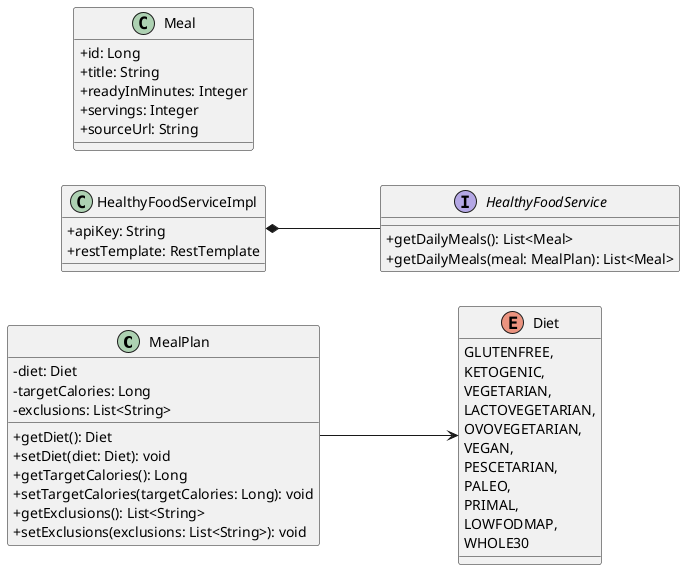 @startuml
'https://plantuml.com/class-diagram
skinparam classAttributeIconSize 0

left to right direction

MealPlan --> Diet
HealthyFoodServiceImpl *-- HealthyFoodService

class Meal {
+id: Long
+title: String
+readyInMinutes: Integer
+servings: Integer
+sourceUrl: String
}

class MealPlan{
-diet: Diet
-targetCalories: Long
-exclusions: List<String>

+getDiet(): Diet
+setDiet(diet: Diet): void
+getTargetCalories(): Long
+setTargetCalories(targetCalories: Long): void
+getExclusions(): List<String>
+setExclusions(exclusions: List<String>): void

}

Interface HealthyFoodService {
+getDailyMeals(): List<Meal>
+getDailyMeals(meal: MealPlan): List<Meal>
}

class HealthyFoodServiceImpl {
+apiKey: String
+restTemplate: RestTemplate


}

enum Diet {
 GLUTENFREE,
 KETOGENIC,
 VEGETARIAN,
 LACTOVEGETARIAN,
 OVOVEGETARIAN,
 VEGAN,
 PESCETARIAN,
 PALEO,
 PRIMAL,
 LOWFODMAP,
 WHOLE30
}

@enduml